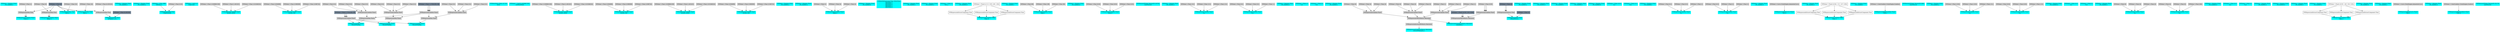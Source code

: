 digraph G {
node0 [shape="box" color="cyan" style="filled" label="VFXValue`1 Boolean (True)
_vfx_enabled_a"]
node1 [shape="box" color="cyan" style="filled" label="VFXExpressionCombine Float2
Count_a"]
node2 [shape="box" color="lightgray" style="filled" label="VFXExpressionMax Float"]
node3 [shape="box" color="lightgray" style="filled" label="VFXValue`1 Float (1)"]
node4 [shape="box" color="lightslategray" style="filled" label="VFXValue`1 Float (0)"]
node5 [shape="box" color="cyan" style="filled" label="VFXExpressionCombine Float2
Delay_a"]
node6 [shape="box" color="lightgray" style="filled" label="VFXExpressionMax Float"]
node7 [shape="box" color="lightgray" style="filled" label="VFXValue`1 Float (0)"]
node8 [shape="box" color="cyan" style="filled" label="VFXValue`1 Boolean (True)
_vfx_enabled_a"]
node9 [shape="box" color="cyan" style="filled" label="VFXExpressionMax Float
Rate_a"]
node10 [shape="box" color="lightgray" style="filled" label="VFXValue`1 Float (32)"]
node11 [shape="box" color="cyan" style="filled" label="VFXValue`1 Boolean (True)
_vfx_enabled_a"]
node12 [shape="box" color="cyan" style="filled" label="VFXExpressionMax Float
Rate_a"]
node13 [shape="box" color="lightgray" style="filled" label="VFXValue`1 Float (16)"]
node14 [shape="box" color="cyan" style="filled" label="VFXExpressionMul Float
LoopDuration"]
node15 [shape="box" color="cyan" style="filled" label="VFXValue`1 Float (999)
Lifetime_a"]
node16 [shape="box" color="lightgray" style="filled" label="VFXValue`1 Float (0.95)"]
node17 [shape="box" color="cyan" style="filled" label="VFXValue`1 Int32 (1)
LoopCount"]
node18 [shape="box" color="cyan" style="filled" label="VFXExpressionCombine Float3
bounds_center"]
node19 [shape="box" color="lightgray" style="filled" label="VFXValue`1 Float (-0.008661509)"]
node20 [shape="box" color="lightgray" style="filled" label="VFXValue`1 Float (1.401422)"]
node21 [shape="box" color="lightgray" style="filled" label="VFXValue`1 Float (-0.01848245)"]
node22 [shape="box" color="cyan" style="filled" label="VFXExpressionCombine Float3
bounds_size"]
node23 [shape="box" color="lightgray" style="filled" label="VFXValue`1 Float (3.004998)"]
node24 [shape="box" color="lightgray" style="filled" label="VFXValue`1 Float (3.960069)"]
node25 [shape="box" color="lightgray" style="filled" label="VFXValue`1 Float (3.060745)"]
node26 [shape="box" color="cyan" style="filled" label="VFXExpressionMin Float3
boundsPadding"]
node27 [shape="box" color="lightgray" style="filled" label="VFXExpressionMax Float3"]
node28 [shape="box" color="lightgray" style="filled" label="VFXExpressionCombine Float3"]
node29 [shape="box" color="lightgray" style="filled" label="VFXValue`1 Float (0.5)"]
node30 [shape="box" color="lightgray" style="filled" label="VFXValue`1 Float (0.5)"]
node31 [shape="box" color="lightgray" style="filled" label="VFXValue`1 Float (0.5)"]
node32 [shape="box" color="lightgray" style="filled" label="VFXExpressionCombine Float3"]
node33 [shape="box" color="lightslategray" style="filled" label="VFXValue`1 Float (-1.701412E+38)"]
node34 [shape="box" color="lightgray" style="filled" label="VFXExpressionCombine Float3"]
node35 [shape="box" color="lightslategray" style="filled" label="VFXValue`1 Float (1.701412E+38)"]
node36 [shape="box" color="cyan" style="filled" label="VFXMeshValue Mesh (31726)
mesh"]
node37 [shape="box" color="cyan" style="filled" label="VFXValue`1 Uint32 (4294967295)
subMeshMask"]
node38 [shape="box" color="cyan" style="filled" label="VFXExpressionCombine Float3
bounds_center"]
node39 [shape="box" color="lightgray" style="filled" label="VFXValue`1 Float (-0.008661509)"]
node40 [shape="box" color="lightgray" style="filled" label="VFXValue`1 Float (1.401422)"]
node41 [shape="box" color="lightgray" style="filled" label="VFXValue`1 Float (-0.01848245)"]
node42 [shape="box" color="cyan" style="filled" label="VFXExpressionCombine Float3
bounds_size"]
node43 [shape="box" color="lightgray" style="filled" label="VFXValue`1 Float (3.004998)"]
node44 [shape="box" color="lightgray" style="filled" label="VFXValue`1 Float (3.960069)"]
node45 [shape="box" color="lightgray" style="filled" label="VFXValue`1 Float (3.060745)"]
node46 [shape="box" color="cyan" style="filled" label="VFXExpressionMin Float3
boundsPadding"]
node47 [shape="box" color="lightgray" style="filled" label="VFXExpressionMax Float3"]
node48 [shape="box" color="lightgray" style="filled" label="VFXExpressionCombine Float3"]
node49 [shape="box" color="lightgray" style="filled" label="VFXValue`1 Float (0.5)"]
node50 [shape="box" color="lightgray" style="filled" label="VFXValue`1 Float (0.5)"]
node51 [shape="box" color="lightgray" style="filled" label="VFXValue`1 Float (0.5)"]
node52 [shape="box" color="cyan" style="filled" label="VFXExpressionCombine Float3
bounds_center"]
node53 [shape="box" color="lightgray" style="filled" label="VFXValue`1 Float (-0.008661509)"]
node54 [shape="box" color="lightgray" style="filled" label="VFXValue`1 Float (1.401422)"]
node55 [shape="box" color="lightgray" style="filled" label="VFXValue`1 Float (-0.01848245)"]
node56 [shape="box" color="cyan" style="filled" label="VFXExpressionCombine Float3
bounds_size"]
node57 [shape="box" color="lightgray" style="filled" label="VFXValue`1 Float (3.004998)"]
node58 [shape="box" color="lightgray" style="filled" label="VFXValue`1 Float (3.960069)"]
node59 [shape="box" color="lightgray" style="filled" label="VFXValue`1 Float (3.060745)"]
node60 [shape="box" color="cyan" style="filled" label="VFXExpressionMin Float3
boundsPadding"]
node61 [shape="box" color="lightgray" style="filled" label="VFXExpressionMax Float3"]
node62 [shape="box" color="lightgray" style="filled" label="VFXExpressionCombine Float3"]
node63 [shape="box" color="lightgray" style="filled" label="VFXValue`1 Float (0.5)"]
node64 [shape="box" color="lightgray" style="filled" label="VFXValue`1 Float (0.5)"]
node65 [shape="box" color="lightgray" style="filled" label="VFXValue`1 Float (0.5)"]
node66 [shape="box" color="cyan" style="filled" label="VFXValue`1 Boolean (True)
_vfx_enabled_a"]
node67 [shape="box" color="cyan" style="filled" label="VFXValue`1 Boolean (True)
_vfx_enabled_a"]
node68 [shape="box" color="cyan" style="filled" label="VFXExpressionCombine Float3
Angle_a"]
node69 [shape="box" color="lightgray" style="filled" label="VFXValue`1 Float (1)"]
node70 [shape="box" color="lightgray" style="filled" label="VFXValue`1 Float (0)"]
node71 [shape="box" color="lightgray" style="filled" label="VFXValue`1 Float (0)"]
node72 [shape="box" color="cyan" style="filled" label="VFXValue`1 Boolean (True)
_vfx_enabled_b"]
node73 [shape="box" color="cyan" style="filled" label="VFXBuiltInExpression Float (DeltaTime)
deltaTime_b
deltaTime_a
deltaTime_b
deltaTime_a
deltaTime_b"]
node74 [shape="box" color="cyan" style="filled" label="VFXValue`1 Boolean (True)
_vfx_enabled_c"]
node75 [shape="box" color="cyan" style="filled" label="VFXValue`1 Boolean (True)
_vfx_enabled_a"]
node76 [shape="box" color="cyan" style="filled" label="VFXValue`1 Float (1)
Size_a"]
node77 [shape="box" color="cyan" style="filled" label="VFXValue`1 Boolean (True)
_vfx_enabled_b"]
node78 [shape="box" color="cyan" style="filled" label="VFXExpressionCombine Float3
Color_b"]
node79 [shape="box" label="VFXExpressionExtractComponent Float"]
node80 [shape="box" label="VFXValue`1 Float4 ((2.13, 3.09, 4.00, 1.00))"]
node81 [shape="box" label="VFXExpressionExtractComponent Float"]
node82 [shape="box" label="VFXExpressionExtractComponent Float"]
node83 [shape="box" color="cyan" style="filled" label="VFXValue`1 Boolean (True)
_vfx_enabled_c"]
node84 [shape="box" color="cyan" style="filled" label="VFXExpressionCombine Float3
Angle_c"]
node85 [shape="box" color="lightgray" style="filled" label="VFXValue`1 Float (90)"]
node86 [shape="box" color="lightgray" style="filled" label="VFXValue`1 Float (-90)"]
node87 [shape="box" color="lightgray" style="filled" label="VFXValue`1 Float (90)"]
node88 [shape="box" color="cyan" style="filled" label="VFXValue`1 Boolean (True)
_vfx_enabled_d"]
node89 [shape="box" color="cyan" style="filled" label="VFXExpressionCombine Float3
Scale_d"]
node90 [shape="box" color="lightgray" style="filled" label="VFXValue`1 Float (0.05)"]
node91 [shape="box" color="lightgray" style="filled" label="VFXValue`1 Float (0.05)"]
node92 [shape="box" color="lightgray" style="filled" label="VFXValue`1 Float (0.05)"]
node93 [shape="box" color="cyan" style="filled" label="VFXTexture2DValue Texture2D (34782)
mainTexture"]
node94 [shape="box" color="cyan" style="filled" label="VFXValue`1 Boolean (True)
_vfx_enabled_a"]
node95 [shape="box" color="cyan" style="filled" label="VFXExpressionCombine Float3
A_a"]
node96 [shape="box" color="lightgray" style="filled" label="VFXValue`1 Float (-0.2)"]
node97 [shape="box" color="lightgray" style="filled" label="VFXValue`1 Float (-0.2)"]
node98 [shape="box" color="lightgray" style="filled" label="VFXValue`1 Float (-0.5)"]
node99 [shape="box" color="cyan" style="filled" label="VFXExpressionCombine Float3
B_a"]
node100 [shape="box" color="lightgray" style="filled" label="VFXValue`1 Float (0.2)"]
node101 [shape="box" color="lightgray" style="filled" label="VFXValue`1 Float (0.2)"]
node102 [shape="box" color="lightgray" style="filled" label="VFXValue`1 Float (-1)"]
node103 [shape="box" color="cyan" style="filled" label="VFXValue`1 Boolean (True)
_vfx_enabled_b"]
node104 [shape="box" color="cyan" style="filled" label="VFXValue`1 Float (1)
A_b"]
node105 [shape="box" color="cyan" style="filled" label="VFXValue`1 Float (3)
B_b"]
node106 [shape="box" color="cyan" style="filled" label="VFXValue`1 Boolean (True)
_vfx_enabled_c"]
node107 [shape="box" color="cyan" style="filled" label="VFXExpressionMin Float
arcSphere_arc_c"]
node108 [shape="box" color="lightgray" style="filled" label="VFXExpressionMax Float"]
node109 [shape="box" color="lightgray" style="filled" label="VFXValue`1 Float (6.283185)"]
node110 [shape="box" color="lightslategray" style="filled" label="VFXValue`1 Float (6.283185)"]
node111 [shape="box" color="cyan" style="filled" label="VFXExpressionTransformMatrix Matrix4x4
transform_c"]
node112 [shape="box" color="lightgray" style="filled" label="VFXExpressionTRSToMatrix Matrix4x4"]
node113 [shape="box" color="lightgray" style="filled" label="VFXExpressionCombine Float3"]
node114 [shape="box" color="lightgray" style="filled" label="VFXValue`1 Float (0)"]
node115 [shape="box" color="lightgray" style="filled" label="VFXValue`1 Float (0)"]
node116 [shape="box" color="lightgray" style="filled" label="VFXValue`1 Float (0)"]
node117 [shape="box" color="lightgray" style="filled" label="VFXExpressionCombine Float3"]
node118 [shape="box" color="lightgray" style="filled" label="VFXValue`1 Float (0)"]
node119 [shape="box" color="lightgray" style="filled" label="VFXValue`1 Float (0)"]
node120 [shape="box" color="lightgray" style="filled" label="VFXValue`1 Float (0)"]
node121 [shape="box" color="lightgray" style="filled" label="VFXExpressionCombine Float3"]
node122 [shape="box" color="lightgray" style="filled" label="VFXValue`1 Float (1)"]
node123 [shape="box" color="lightgray" style="filled" label="VFXValue`1 Float (1)"]
node124 [shape="box" color="lightgray" style="filled" label="VFXValue`1 Float (1)"]
node125 [shape="box" color="lightgray" style="filled" label="VFXExpressionTRSToMatrix Matrix4x4"]
node126 [shape="box" color="lightslategray" style="filled" label="VFXValue`1 Float3 ((0.00, 0.00, 0.00))"]
node127 [shape="box" color="lightgray" style="filled" label="VFXExpressionCombine Float3"]
node128 [shape="box" color="lightgray" style="filled" label="VFXValue`1 Float (0.05)"]
node129 [shape="box" color="cyan" style="filled" label="VFXExpressionTransposeMatrix Matrix4x4
inverseTranspose_c"]
node130 [shape="box" color="lightgray" style="filled" label="VFXExpressionInverseTRSMatrix Matrix4x4"]
node131 [shape="box" color="cyan" style="filled" label="VFXExpressionPow Float
volumeFactor_c"]
node132 [shape="box" color="lightgray" style="filled" label="VFXExpressionSubtract Float"]
node133 [shape="box" color="lightslategray" style="filled" label="VFXValue`1 Float (1)"]
node134 [shape="box" color="lightslategray" style="filled" label="VFXValue`1 Float (3)"]
node135 [shape="box" color="cyan" style="filled" label="VFXValue`1 Boolean (True)
_vfx_enabled_a"]
node136 [shape="box" color="cyan" style="filled" label="VFXValue`1 Boolean (True)
_vfx_enabled_b"]
node137 [shape="box" color="cyan" style="filled" label="VFXValue`1 Boolean (True)
_vfx_enabled_c"]
node138 [shape="box" color="cyan" style="filled" label="VFXValue`1 Boolean (True)
_vfx_enabled_a"]
node139 [shape="box" color="cyan" style="filled" label="VFXValue`1 Boolean (True)
_vfx_enabled_b"]
node140 [shape="box" color="cyan" style="filled" label="VFXValue`1 Float (0.01)
A_b"]
node141 [shape="box" color="cyan" style="filled" label="VFXValue`1 Float (0.1)
B_b"]
node142 [shape="box" color="cyan" style="filled" label="VFXValue`1 Boolean (True)
_vfx_enabled_c"]
node143 [shape="box" color="cyan" style="filled" label="VFXExpressionCombine Float3
A_c"]
node144 [shape="box" color="lightgray" style="filled" label="VFXValue`1 Float (0.1)"]
node145 [shape="box" color="lightgray" style="filled" label="VFXValue`1 Float (0.5)"]
node146 [shape="box" color="lightgray" style="filled" label="VFXValue`1 Float (1)"]
node147 [shape="box" color="cyan" style="filled" label="VFXExpressionCombine Float3
B_c"]
node148 [shape="box" color="lightgray" style="filled" label="VFXValue`1 Float (0.2)"]
node149 [shape="box" color="lightgray" style="filled" label="VFXValue`1 Float (1)"]
node150 [shape="box" color="lightgray" style="filled" label="VFXValue`1 Float (1)"]
node151 [shape="box" color="cyan" style="filled" label="VFXValue`1 Boolean (True)
_vfx_enabled_d"]
node152 [shape="box" color="cyan" style="filled" label="VFXExpressionBakeCurve Float4
Size_d"]
node153 [shape="box" color="lightgray" style="filled" label="VFXValue`1 Curve (UnityEngine.AnimationCurve)"]
node154 [shape="box" color="cyan" style="filled" label="VFXValue`1 Boolean (True)
_vfx_enabled_e"]
node155 [shape="box" color="cyan" style="filled" label="VFXExpressionCombine Float3
Color_e"]
node156 [shape="box" label="VFXExpressionExtractComponent Float"]
node157 [shape="box" label="VFXValue`1 Float4 ((0.64, 1.22, 1.87, 0.00))"]
node158 [shape="box" label="VFXExpressionExtractComponent Float"]
node159 [shape="box" label="VFXExpressionExtractComponent Float"]
node160 [shape="box" color="cyan" style="filled" label="VFXValue`1 Boolean (True)
_vfx_enabled_f"]
node161 [shape="box" color="cyan" style="filled" label="VFXExpressionBakeGradient Float3
Color_f"]
node162 [shape="box" color="lightgray" style="filled" label="VFXValue`1 ColorGradient (UnityEngine.Gradient)"]
node163 [shape="box" color="cyan" style="filled" label="VFXTexture2DValue Texture2D (946)
mainTexture"]
node164 [shape="box" color="cyan" style="filled" label="VFXValue`1 Boolean (True)
_vfx_enabled_a"]
node165 [shape="box" color="cyan" style="filled" label="VFXExpressionCombine Float3
A_a"]
node166 [shape="box" color="lightgray" style="filled" label="VFXValue`1 Float (-0.05)"]
node167 [shape="box" color="lightgray" style="filled" label="VFXValue`1 Float (-0.05)"]
node168 [shape="box" color="lightgray" style="filled" label="VFXValue`1 Float (-0.1)"]
node169 [shape="box" color="cyan" style="filled" label="VFXExpressionCombine Float3
B_a"]
node170 [shape="box" color="lightgray" style="filled" label="VFXValue`1 Float (0.05)"]
node171 [shape="box" color="lightgray" style="filled" label="VFXValue`1 Float (0.05)"]
node172 [shape="box" color="lightgray" style="filled" label="VFXValue`1 Float (-0.3)"]
node173 [shape="box" color="cyan" style="filled" label="VFXValue`1 Boolean (True)
_vfx_enabled_b"]
node174 [shape="box" color="cyan" style="filled" label="VFXValue`1 Float (0.5)
A_b"]
node175 [shape="box" color="cyan" style="filled" label="VFXValue`1 Float (1)
B_b"]
node176 [shape="box" color="cyan" style="filled" label="VFXValue`1 Boolean (True)
_vfx_enabled_c"]
node177 [shape="box" color="cyan" style="filled" label="VFXExpressionCombine Float3
A_c"]
node178 [shape="box" color="lightgray" style="filled" label="VFXValue`1 Float (0)"]
node179 [shape="box" color="lightgray" style="filled" label="VFXValue`1 Float (0)"]
node180 [shape="box" color="lightgray" style="filled" label="VFXValue`1 Float (0)"]
node181 [shape="box" color="cyan" style="filled" label="VFXExpressionCombine Float3
B_c"]
node182 [shape="box" color="lightgray" style="filled" label="VFXValue`1 Float (0)"]
node183 [shape="box" color="lightgray" style="filled" label="VFXValue`1 Float (0)"]
node184 [shape="box" color="lightgray" style="filled" label="VFXValue`1 Float (360)"]
node185 [shape="box" color="cyan" style="filled" label="VFXValue`1 Boolean (True)
_vfx_enabled_d"]
node186 [shape="box" color="cyan" style="filled" label="VFXValue`1 Float (0.5)
A_d"]
node187 [shape="box" color="cyan" style="filled" label="VFXValue`1 Float (1)
B_d"]
node188 [shape="box" color="cyan" style="filled" label="VFXValue`1 Boolean (True)
_vfx_enabled_a"]
node189 [shape="box" color="cyan" style="filled" label="VFXValue`1 Boolean (True)
_vfx_enabled_b"]
node190 [shape="box" color="cyan" style="filled" label="VFXValue`1 Boolean (True)
_vfx_enabled_c"]
node191 [shape="box" color="cyan" style="filled" label="VFXValue`1 Boolean (True)
_vfx_enabled_a"]
node192 [shape="box" color="cyan" style="filled" label="VFXExpressionCombine Float3
Color_a"]
node193 [shape="box" label="VFXExpressionExtractComponent Float"]
node194 [shape="box" label="VFXValue`1 Float4 ((0.93, 1.49, 2.00, 0.00))"]
node195 [shape="box" label="VFXExpressionExtractComponent Float"]
node196 [shape="box" label="VFXExpressionExtractComponent Float"]
node197 [shape="box" color="cyan" style="filled" label="VFXValue`1 Boolean (True)
_vfx_enabled_b"]
node198 [shape="box" color="cyan" style="filled" label="VFXValue`1 Boolean (True)
_vfx_enabled_c"]
node199 [shape="box" color="cyan" style="filled" label="VFXExpressionBakeCurve Float4
Size_c"]
node200 [shape="box" color="lightgray" style="filled" label="VFXValue`1 Curve (UnityEngine.AnimationCurve)"]
node201 [shape="box" color="cyan" style="filled" label="VFXValue`1 Boolean (True)
_vfx_enabled_d"]
node202 [shape="box" color="cyan" style="filled" label="VFXExpressionBakeGradient Float3
Color_d"]
node203 [shape="box" color="lightgray" style="filled" label="VFXValue`1 ColorGradient (UnityEngine.Gradient)"]
node204 [shape="box" color="cyan" style="filled" label="VFXTexture2DValue Texture2D (35178)
mainTexture"]
node2 -> node1 [headlabel="0"]
node2 -> node1 [headlabel="1"]
node3 -> node2 [headlabel="0"]
node4 -> node2 [headlabel="1"]
node6 -> node5 [headlabel="0"]
node6 -> node5 [headlabel="1"]
node7 -> node6 [headlabel="0"]
node4 -> node6 [headlabel="1"]
node10 -> node9 [headlabel="0"]
node4 -> node9 [headlabel="1"]
node13 -> node12 [headlabel="0"]
node4 -> node12 [headlabel="1"]
node15 -> node14 [headlabel="0"]
node16 -> node14 [headlabel="1"]
node19 -> node18 [headlabel="0"]
node20 -> node18 [headlabel="1"]
node21 -> node18 [headlabel="2"]
node23 -> node22 [headlabel="0"]
node24 -> node22 [headlabel="1"]
node25 -> node22 [headlabel="2"]
node27 -> node26 [headlabel="0"]
node34 -> node26 [headlabel="1"]
node28 -> node27 [headlabel="0"]
node32 -> node27 [headlabel="1"]
node29 -> node28 [headlabel="0"]
node30 -> node28 [headlabel="1"]
node31 -> node28 [headlabel="2"]
node33 -> node32 [headlabel="0"]
node33 -> node32 [headlabel="1"]
node33 -> node32 [headlabel="2"]
node35 -> node34 [headlabel="0"]
node35 -> node34 [headlabel="1"]
node35 -> node34 [headlabel="2"]
node39 -> node38 [headlabel="0"]
node40 -> node38 [headlabel="1"]
node41 -> node38 [headlabel="2"]
node43 -> node42 [headlabel="0"]
node44 -> node42 [headlabel="1"]
node45 -> node42 [headlabel="2"]
node47 -> node46 [headlabel="0"]
node34 -> node46 [headlabel="1"]
node48 -> node47 [headlabel="0"]
node32 -> node47 [headlabel="1"]
node49 -> node48 [headlabel="0"]
node50 -> node48 [headlabel="1"]
node51 -> node48 [headlabel="2"]
node53 -> node52 [headlabel="0"]
node54 -> node52 [headlabel="1"]
node55 -> node52 [headlabel="2"]
node57 -> node56 [headlabel="0"]
node58 -> node56 [headlabel="1"]
node59 -> node56 [headlabel="2"]
node61 -> node60 [headlabel="0"]
node34 -> node60 [headlabel="1"]
node62 -> node61 [headlabel="0"]
node32 -> node61 [headlabel="1"]
node63 -> node62 [headlabel="0"]
node64 -> node62 [headlabel="1"]
node65 -> node62 [headlabel="2"]
node69 -> node68 [headlabel="0"]
node70 -> node68 [headlabel="1"]
node71 -> node68 [headlabel="2"]
node79 -> node78 [headlabel="0"]
node81 -> node78 [headlabel="1"]
node82 -> node78 [headlabel="2"]
node80 -> node79 
node80 -> node81 
node80 -> node82 
node85 -> node84 [headlabel="0"]
node86 -> node84 [headlabel="1"]
node87 -> node84 [headlabel="2"]
node90 -> node89 [headlabel="0"]
node91 -> node89 [headlabel="1"]
node92 -> node89 [headlabel="2"]
node96 -> node95 [headlabel="0"]
node97 -> node95 [headlabel="1"]
node98 -> node95 [headlabel="2"]
node100 -> node99 [headlabel="0"]
node101 -> node99 [headlabel="1"]
node102 -> node99 [headlabel="2"]
node108 -> node107 [headlabel="0"]
node110 -> node107 [headlabel="1"]
node109 -> node108 [headlabel="0"]
node4 -> node108 [headlabel="1"]
node112 -> node111 [headlabel="0"]
node125 -> node111 [headlabel="1"]
node113 -> node112 [headlabel="0"]
node117 -> node112 [headlabel="1"]
node121 -> node112 [headlabel="2"]
node114 -> node113 [headlabel="0"]
node115 -> node113 [headlabel="1"]
node116 -> node113 [headlabel="2"]
node118 -> node117 [headlabel="0"]
node119 -> node117 [headlabel="1"]
node120 -> node117 [headlabel="2"]
node122 -> node121 [headlabel="0"]
node123 -> node121 [headlabel="1"]
node124 -> node121 [headlabel="2"]
node126 -> node125 [headlabel="0"]
node126 -> node125 [headlabel="1"]
node127 -> node125 [headlabel="2"]
node128 -> node127 [headlabel="0"]
node128 -> node127 [headlabel="1"]
node128 -> node127 [headlabel="2"]
node130 -> node129 
node112 -> node130 
node132 -> node131 [headlabel="0"]
node134 -> node131 [headlabel="1"]
node133 -> node132 [headlabel="0"]
node133 -> node132 [headlabel="1"]
node144 -> node143 [headlabel="0"]
node145 -> node143 [headlabel="1"]
node146 -> node143 [headlabel="2"]
node148 -> node147 [headlabel="0"]
node149 -> node147 [headlabel="1"]
node150 -> node147 [headlabel="2"]
node153 -> node152 
node156 -> node155 [headlabel="0"]
node158 -> node155 [headlabel="1"]
node159 -> node155 [headlabel="2"]
node157 -> node156 
node157 -> node158 
node157 -> node159 
node162 -> node161 
node166 -> node165 [headlabel="0"]
node167 -> node165 [headlabel="1"]
node168 -> node165 [headlabel="2"]
node170 -> node169 [headlabel="0"]
node171 -> node169 [headlabel="1"]
node172 -> node169 [headlabel="2"]
node178 -> node177 [headlabel="0"]
node179 -> node177 [headlabel="1"]
node180 -> node177 [headlabel="2"]
node182 -> node181 [headlabel="0"]
node183 -> node181 [headlabel="1"]
node184 -> node181 [headlabel="2"]
node193 -> node192 [headlabel="0"]
node195 -> node192 [headlabel="1"]
node196 -> node192 [headlabel="2"]
node194 -> node193 
node194 -> node195 
node194 -> node196 
node200 -> node199 
node203 -> node202 
}
